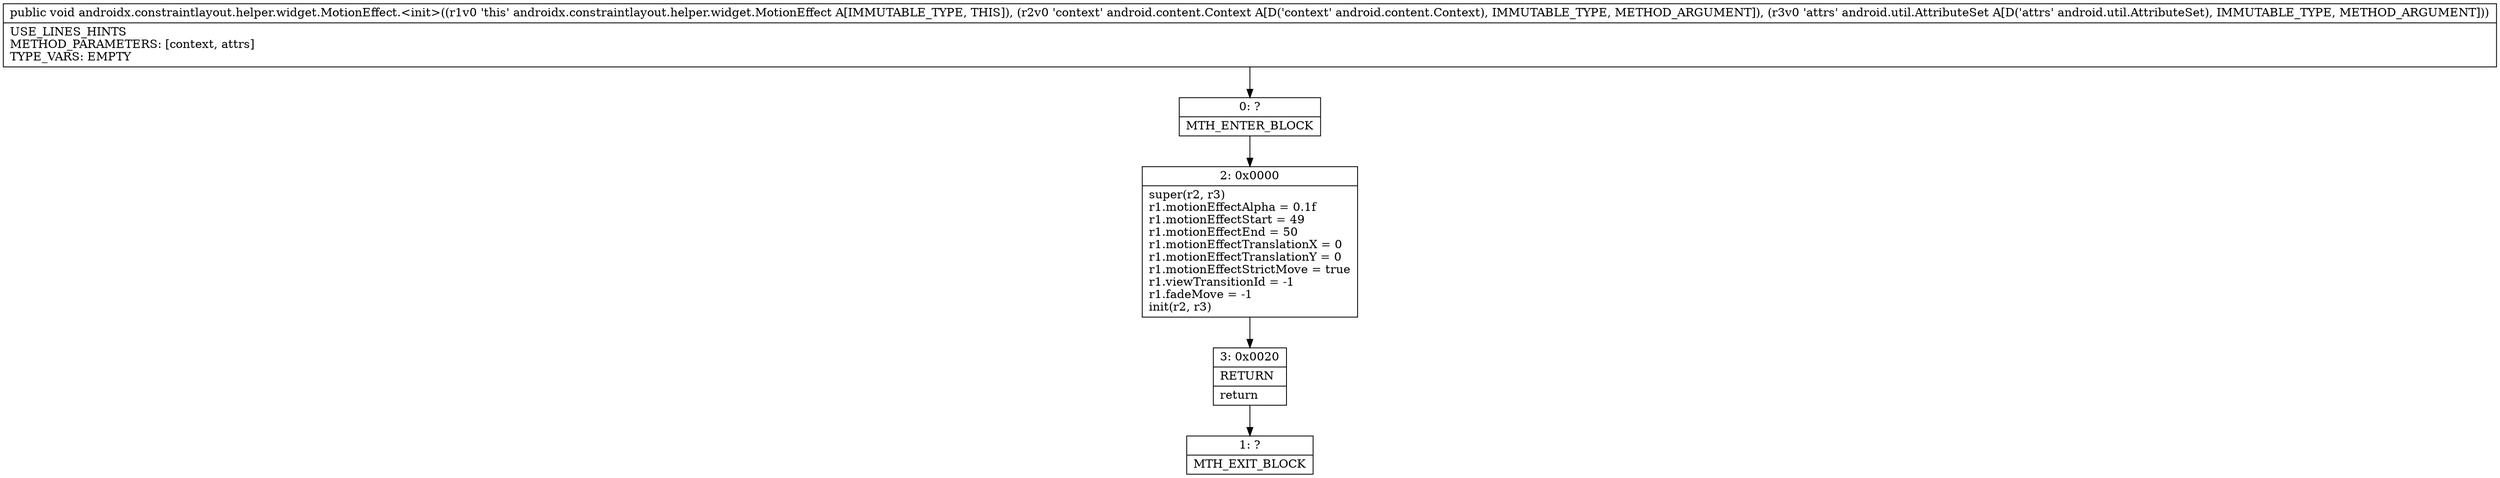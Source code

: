 digraph "CFG forandroidx.constraintlayout.helper.widget.MotionEffect.\<init\>(Landroid\/content\/Context;Landroid\/util\/AttributeSet;)V" {
Node_0 [shape=record,label="{0\:\ ?|MTH_ENTER_BLOCK\l}"];
Node_2 [shape=record,label="{2\:\ 0x0000|super(r2, r3)\lr1.motionEffectAlpha = 0.1f\lr1.motionEffectStart = 49\lr1.motionEffectEnd = 50\lr1.motionEffectTranslationX = 0\lr1.motionEffectTranslationY = 0\lr1.motionEffectStrictMove = true\lr1.viewTransitionId = \-1\lr1.fadeMove = \-1\linit(r2, r3)\l}"];
Node_3 [shape=record,label="{3\:\ 0x0020|RETURN\l|return\l}"];
Node_1 [shape=record,label="{1\:\ ?|MTH_EXIT_BLOCK\l}"];
MethodNode[shape=record,label="{public void androidx.constraintlayout.helper.widget.MotionEffect.\<init\>((r1v0 'this' androidx.constraintlayout.helper.widget.MotionEffect A[IMMUTABLE_TYPE, THIS]), (r2v0 'context' android.content.Context A[D('context' android.content.Context), IMMUTABLE_TYPE, METHOD_ARGUMENT]), (r3v0 'attrs' android.util.AttributeSet A[D('attrs' android.util.AttributeSet), IMMUTABLE_TYPE, METHOD_ARGUMENT]))  | USE_LINES_HINTS\lMETHOD_PARAMETERS: [context, attrs]\lTYPE_VARS: EMPTY\l}"];
MethodNode -> Node_0;Node_0 -> Node_2;
Node_2 -> Node_3;
Node_3 -> Node_1;
}

